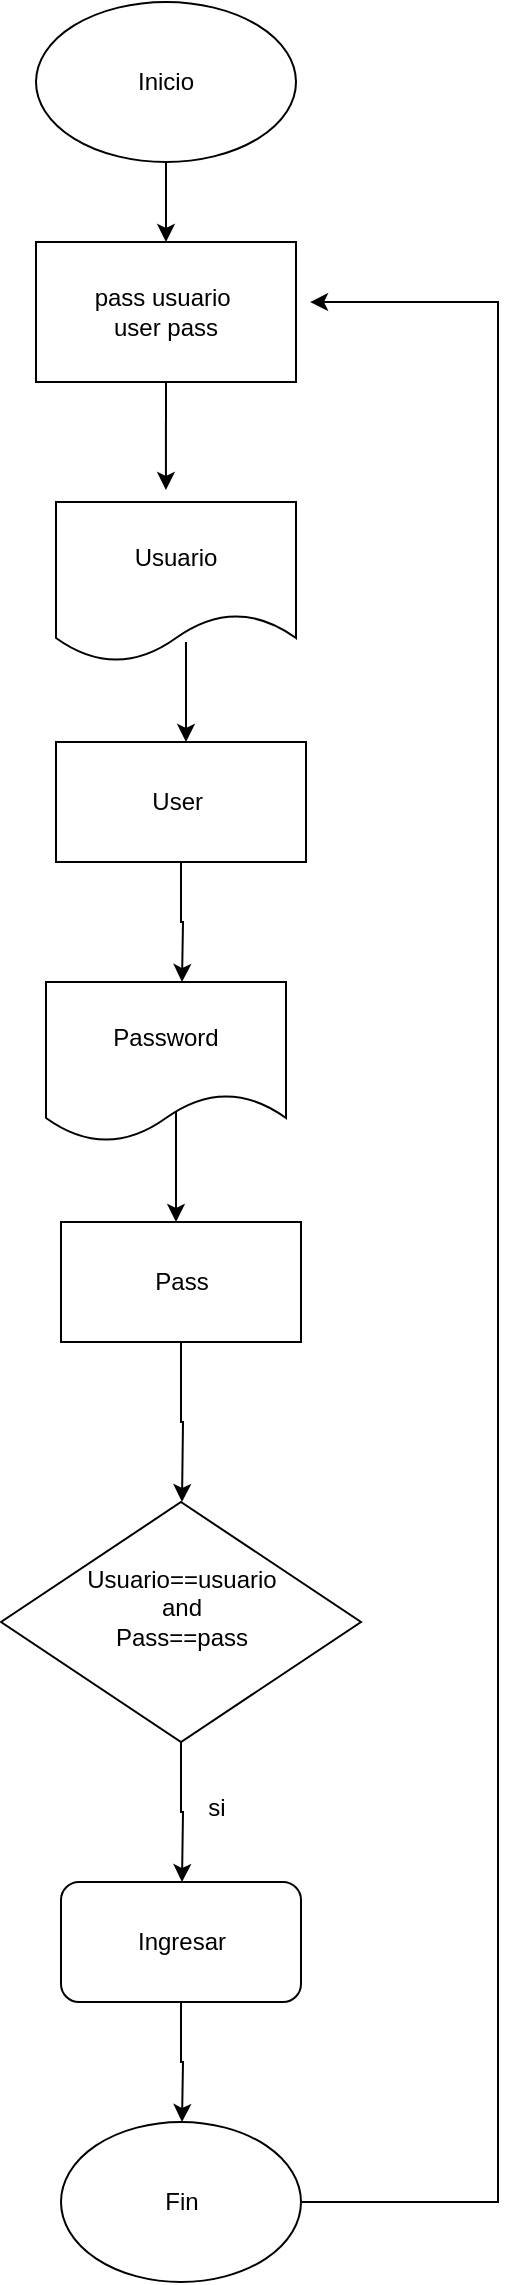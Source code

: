 <mxfile version="22.0.3" type="device" pages="3">
  <diagram name="Página-1" id="Ra7ChDzIolq2GieamkBe">
    <mxGraphModel dx="1114" dy="610" grid="1" gridSize="10" guides="1" tooltips="1" connect="1" arrows="1" fold="1" page="1" pageScale="1" pageWidth="827" pageHeight="1169" math="0" shadow="0">
      <root>
        <mxCell id="0" />
        <mxCell id="1" parent="0" />
        <mxCell id="wpPTcS09X6X-ckQ6P5qO-2" style="edgeStyle=orthogonalEdgeStyle;rounded=0;orthogonalLoop=1;jettySize=auto;html=1;exitX=0.5;exitY=1;exitDx=0;exitDy=0;" edge="1" parent="1" source="wpPTcS09X6X-ckQ6P5qO-1">
          <mxGeometry relative="1" as="geometry">
            <mxPoint x="335" y="140" as="targetPoint" />
          </mxGeometry>
        </mxCell>
        <mxCell id="wpPTcS09X6X-ckQ6P5qO-1" value="&lt;font style=&quot;vertical-align: inherit;&quot;&gt;&lt;font style=&quot;vertical-align: inherit;&quot;&gt;Inicio&lt;/font&gt;&lt;/font&gt;" style="ellipse;whiteSpace=wrap;html=1;" vertex="1" parent="1">
          <mxGeometry x="270" y="20" width="130" height="80" as="geometry" />
        </mxCell>
        <mxCell id="wpPTcS09X6X-ckQ6P5qO-3" value="&lt;font style=&quot;vertical-align: inherit;&quot;&gt;&lt;font style=&quot;vertical-align: inherit;&quot;&gt;pass usuario&amp;nbsp;&lt;br&gt;user pass&lt;br&gt;&lt;/font&gt;&lt;/font&gt;" style="rounded=0;whiteSpace=wrap;html=1;" vertex="1" parent="1">
          <mxGeometry x="270" y="140" width="130" height="70" as="geometry" />
        </mxCell>
        <mxCell id="wpPTcS09X6X-ckQ6P5qO-7" style="edgeStyle=orthogonalEdgeStyle;rounded=0;orthogonalLoop=1;jettySize=auto;html=1;exitX=0.5;exitY=1;exitDx=0;exitDy=0;" edge="1" parent="1">
          <mxGeometry relative="1" as="geometry">
            <mxPoint x="345" y="390" as="targetPoint" />
            <mxPoint x="345" y="340" as="sourcePoint" />
          </mxGeometry>
        </mxCell>
        <mxCell id="wpPTcS09X6X-ckQ6P5qO-25" style="edgeStyle=orthogonalEdgeStyle;rounded=0;orthogonalLoop=1;jettySize=auto;html=1;exitX=0.5;exitY=1;exitDx=0;exitDy=0;" edge="1" parent="1" source="wpPTcS09X6X-ckQ6P5qO-8">
          <mxGeometry relative="1" as="geometry">
            <mxPoint x="343" y="510" as="targetPoint" />
          </mxGeometry>
        </mxCell>
        <mxCell id="wpPTcS09X6X-ckQ6P5qO-8" value="&lt;font style=&quot;vertical-align: inherit;&quot;&gt;&lt;font style=&quot;vertical-align: inherit;&quot;&gt;User&amp;nbsp;&lt;/font&gt;&lt;/font&gt;" style="rounded=0;whiteSpace=wrap;html=1;" vertex="1" parent="1">
          <mxGeometry x="280" y="390" width="125" height="60" as="geometry" />
        </mxCell>
        <mxCell id="wpPTcS09X6X-ckQ6P5qO-28" value="&lt;font style=&quot;vertical-align: inherit;&quot;&gt;&lt;font style=&quot;vertical-align: inherit;&quot;&gt;Usuario&lt;/font&gt;&lt;/font&gt;" style="shape=document;whiteSpace=wrap;html=1;boundedLbl=1;" vertex="1" parent="1">
          <mxGeometry x="280" y="270" width="120" height="80" as="geometry" />
        </mxCell>
        <mxCell id="wpPTcS09X6X-ckQ6P5qO-33" style="edgeStyle=orthogonalEdgeStyle;rounded=0;orthogonalLoop=1;jettySize=auto;html=1;exitX=0.5;exitY=1;exitDx=0;exitDy=0;entryX=0.458;entryY=-0.075;entryDx=0;entryDy=0;entryPerimeter=0;" edge="1" parent="1" source="wpPTcS09X6X-ckQ6P5qO-3" target="wpPTcS09X6X-ckQ6P5qO-28">
          <mxGeometry relative="1" as="geometry" />
        </mxCell>
        <mxCell id="wpPTcS09X6X-ckQ6P5qO-48" style="edgeStyle=orthogonalEdgeStyle;rounded=0;orthogonalLoop=1;jettySize=auto;html=1;exitX=0.5;exitY=1;exitDx=0;exitDy=0;" edge="1" parent="1" source="wpPTcS09X6X-ckQ6P5qO-40">
          <mxGeometry relative="1" as="geometry">
            <mxPoint x="343" y="770" as="targetPoint" />
          </mxGeometry>
        </mxCell>
        <mxCell id="wpPTcS09X6X-ckQ6P5qO-40" value="&lt;font style=&quot;vertical-align: inherit;&quot;&gt;&lt;font style=&quot;vertical-align: inherit;&quot;&gt;Pass&lt;/font&gt;&lt;/font&gt;" style="rounded=0;whiteSpace=wrap;html=1;" vertex="1" parent="1">
          <mxGeometry x="282.5" y="630" width="120" height="60" as="geometry" />
        </mxCell>
        <mxCell id="wpPTcS09X6X-ckQ6P5qO-45" style="edgeStyle=orthogonalEdgeStyle;rounded=0;orthogonalLoop=1;jettySize=auto;html=1;" edge="1" parent="1">
          <mxGeometry relative="1" as="geometry">
            <mxPoint x="340" y="630" as="targetPoint" />
            <mxPoint x="340" y="570" as="sourcePoint" />
          </mxGeometry>
        </mxCell>
        <mxCell id="wpPTcS09X6X-ckQ6P5qO-46" value="&lt;font style=&quot;vertical-align: inherit;&quot;&gt;&lt;font style=&quot;vertical-align: inherit;&quot;&gt;Password&lt;/font&gt;&lt;/font&gt;" style="shape=document;whiteSpace=wrap;html=1;boundedLbl=1;" vertex="1" parent="1">
          <mxGeometry x="275" y="510" width="120" height="80" as="geometry" />
        </mxCell>
        <mxCell id="wpPTcS09X6X-ckQ6P5qO-50" style="edgeStyle=orthogonalEdgeStyle;rounded=0;orthogonalLoop=1;jettySize=auto;html=1;exitX=0.5;exitY=1;exitDx=0;exitDy=0;" edge="1" parent="1" source="wpPTcS09X6X-ckQ6P5qO-49">
          <mxGeometry relative="1" as="geometry">
            <mxPoint x="343" y="960" as="targetPoint" />
          </mxGeometry>
        </mxCell>
        <mxCell id="wpPTcS09X6X-ckQ6P5qO-49" value="&lt;font style=&quot;vertical-align: inherit;&quot;&gt;&lt;font style=&quot;vertical-align: inherit;&quot;&gt;&lt;font style=&quot;vertical-align: inherit;&quot;&gt;&lt;font style=&quot;vertical-align: inherit;&quot;&gt;Usuario==usuario &lt;/font&gt;&lt;/font&gt;&lt;br&gt;&lt;font style=&quot;vertical-align: inherit;&quot;&gt;&lt;font style=&quot;vertical-align: inherit;&quot;&gt;and&lt;br&gt;&lt;/font&gt;&lt;/font&gt;&lt;font style=&quot;vertical-align: inherit;&quot;&gt;&lt;font style=&quot;vertical-align: inherit;&quot;&gt;Pass==pass&lt;/font&gt;&lt;/font&gt;&lt;br&gt;&lt;br&gt;&lt;/font&gt;&lt;/font&gt;" style="rhombus;whiteSpace=wrap;html=1;" vertex="1" parent="1">
          <mxGeometry x="252.5" y="770" width="180" height="120" as="geometry" />
        </mxCell>
        <mxCell id="wpPTcS09X6X-ckQ6P5qO-51" value="&lt;font style=&quot;vertical-align: inherit;&quot;&gt;&lt;font style=&quot;vertical-align: inherit;&quot;&gt;si&lt;/font&gt;&lt;/font&gt;" style="text;html=1;align=center;verticalAlign=middle;resizable=0;points=[];autosize=1;strokeColor=none;fillColor=none;" vertex="1" parent="1">
          <mxGeometry x="345" y="908" width="30" height="30" as="geometry" />
        </mxCell>
        <mxCell id="wpPTcS09X6X-ckQ6P5qO-53" style="edgeStyle=orthogonalEdgeStyle;rounded=0;orthogonalLoop=1;jettySize=auto;html=1;exitX=0.5;exitY=1;exitDx=0;exitDy=0;" edge="1" parent="1" source="wpPTcS09X6X-ckQ6P5qO-52">
          <mxGeometry relative="1" as="geometry">
            <mxPoint x="343" y="1080" as="targetPoint" />
          </mxGeometry>
        </mxCell>
        <mxCell id="wpPTcS09X6X-ckQ6P5qO-52" value="&lt;font style=&quot;vertical-align: inherit;&quot;&gt;&lt;font style=&quot;vertical-align: inherit;&quot;&gt;Ingresar&lt;/font&gt;&lt;/font&gt;" style="rounded=1;whiteSpace=wrap;html=1;" vertex="1" parent="1">
          <mxGeometry x="282.5" y="960" width="120" height="60" as="geometry" />
        </mxCell>
        <mxCell id="wpPTcS09X6X-ckQ6P5qO-55" style="edgeStyle=orthogonalEdgeStyle;rounded=0;orthogonalLoop=1;jettySize=auto;html=1;exitX=1;exitY=0.5;exitDx=0;exitDy=0;entryX=1.054;entryY=0.429;entryDx=0;entryDy=0;entryPerimeter=0;" edge="1" parent="1" source="wpPTcS09X6X-ckQ6P5qO-54" target="wpPTcS09X6X-ckQ6P5qO-3">
          <mxGeometry relative="1" as="geometry">
            <mxPoint x="500" y="160" as="targetPoint" />
            <Array as="points">
              <mxPoint x="501" y="1120" />
              <mxPoint x="501" y="170" />
            </Array>
          </mxGeometry>
        </mxCell>
        <mxCell id="wpPTcS09X6X-ckQ6P5qO-54" value="Fin" style="ellipse;whiteSpace=wrap;html=1;" vertex="1" parent="1">
          <mxGeometry x="282.5" y="1080" width="120" height="80" as="geometry" />
        </mxCell>
      </root>
    </mxGraphModel>
  </diagram>
  <diagram id="VUhwDQKz-OwgYbePvH3k" name="Página-2">
    <mxGraphModel dx="1114" dy="2000" grid="1" gridSize="10" guides="1" tooltips="1" connect="1" arrows="1" fold="1" page="1" pageScale="1" pageWidth="980" pageHeight="1390" math="0" shadow="0">
      <root>
        <mxCell id="0" />
        <mxCell id="1" parent="0" />
        <mxCell id="xoHc5e67llsqey-DNyZm-10" style="edgeStyle=orthogonalEdgeStyle;rounded=0;orthogonalLoop=1;jettySize=auto;html=1;exitX=0.5;exitY=1;exitDx=0;exitDy=0;entryX=0.5;entryY=0;entryDx=0;entryDy=0;" edge="1" parent="1" source="Tu-NJn4qh0ZXqr52rupM-1" target="Tu-NJn4qh0ZXqr52rupM-3">
          <mxGeometry relative="1" as="geometry" />
        </mxCell>
        <mxCell id="Tu-NJn4qh0ZXqr52rupM-1" value="Inicio&amp;nbsp;" style="ellipse;whiteSpace=wrap;html=1;" vertex="1" parent="1">
          <mxGeometry x="280" y="-1380" width="120" height="80" as="geometry" />
        </mxCell>
        <mxCell id="xoHc5e67llsqey-DNyZm-11" style="edgeStyle=orthogonalEdgeStyle;rounded=0;orthogonalLoop=1;jettySize=auto;html=1;exitX=0.5;exitY=1;exitDx=0;exitDy=0;entryX=0.5;entryY=0;entryDx=0;entryDy=0;" edge="1" parent="1" source="Tu-NJn4qh0ZXqr52rupM-3" target="Tu-NJn4qh0ZXqr52rupM-4">
          <mxGeometry relative="1" as="geometry" />
        </mxCell>
        <mxCell id="Tu-NJn4qh0ZXqr52rupM-3" value="Cuenta&amp;nbsp;" style="rounded=0;whiteSpace=wrap;html=1;" vertex="1" parent="1">
          <mxGeometry x="280" y="-1240" width="120" height="30" as="geometry" />
        </mxCell>
        <mxCell id="xoHc5e67llsqey-DNyZm-12" style="edgeStyle=orthogonalEdgeStyle;rounded=0;orthogonalLoop=1;jettySize=auto;html=1;exitX=1;exitY=0.5;exitDx=0;exitDy=0;" edge="1" parent="1" source="Tu-NJn4qh0ZXqr52rupM-4">
          <mxGeometry relative="1" as="geometry">
            <mxPoint x="480" y="-1095" as="targetPoint" />
          </mxGeometry>
        </mxCell>
        <mxCell id="xoHc5e67llsqey-DNyZm-15" style="edgeStyle=orthogonalEdgeStyle;rounded=0;orthogonalLoop=1;jettySize=auto;html=1;exitX=0.5;exitY=1;exitDx=0;exitDy=0;" edge="1" parent="1" source="Tu-NJn4qh0ZXqr52rupM-4">
          <mxGeometry relative="1" as="geometry">
            <mxPoint x="340" y="-990" as="targetPoint" />
          </mxGeometry>
        </mxCell>
        <mxCell id="Tu-NJn4qh0ZXqr52rupM-4" value="Cuenta&amp;nbsp;&lt;br&gt;si&amp;nbsp;&lt;br&gt;existe&amp;nbsp;" style="rhombus;whiteSpace=wrap;html=1;" vertex="1" parent="1">
          <mxGeometry x="267.5" y="-1150" width="145" height="110" as="geometry" />
        </mxCell>
        <mxCell id="xoHc5e67llsqey-DNyZm-13" value="no&amp;nbsp;" style="text;html=1;align=center;verticalAlign=middle;resizable=0;points=[];autosize=1;strokeColor=none;fillColor=none;" vertex="1" parent="1">
          <mxGeometry x="420" y="-1120" width="40" height="30" as="geometry" />
        </mxCell>
        <mxCell id="xoHc5e67llsqey-DNyZm-19" style="edgeStyle=orthogonalEdgeStyle;rounded=0;orthogonalLoop=1;jettySize=auto;html=1;exitX=0.5;exitY=1;exitDx=0;exitDy=0;entryX=1;entryY=0.5;entryDx=0;entryDy=0;" edge="1" parent="1" source="xoHc5e67llsqey-DNyZm-14" target="xoHc5e67llsqey-DNyZm-18">
          <mxGeometry relative="1" as="geometry">
            <mxPoint x="540" y="-940" as="targetPoint" />
          </mxGeometry>
        </mxCell>
        <mxCell id="xoHc5e67llsqey-DNyZm-14" value="Registro&amp;nbsp;" style="rounded=0;whiteSpace=wrap;html=1;" vertex="1" parent="1">
          <mxGeometry x="480" y="-1125" width="120" height="60" as="geometry" />
        </mxCell>
        <mxCell id="xoHc5e67llsqey-DNyZm-17" value="si&lt;br&gt;" style="text;html=1;align=center;verticalAlign=middle;resizable=0;points=[];autosize=1;strokeColor=none;fillColor=none;" vertex="1" parent="1">
          <mxGeometry x="335" y="-1042" width="30" height="30" as="geometry" />
        </mxCell>
        <mxCell id="xoHc5e67llsqey-DNyZm-20" style="edgeStyle=orthogonalEdgeStyle;rounded=0;orthogonalLoop=1;jettySize=auto;html=1;exitX=0.5;exitY=1;exitDx=0;exitDy=0;" edge="1" parent="1" source="xoHc5e67llsqey-DNyZm-18">
          <mxGeometry relative="1" as="geometry">
            <mxPoint x="340" y="-870" as="targetPoint" />
          </mxGeometry>
        </mxCell>
        <mxCell id="xoHc5e67llsqey-DNyZm-18" value="Login&amp;nbsp;" style="rhombus;whiteSpace=wrap;html=1;" vertex="1" parent="1">
          <mxGeometry x="300" y="-990" width="80" height="80" as="geometry" />
        </mxCell>
        <mxCell id="xoHc5e67llsqey-DNyZm-21" value="si" style="text;html=1;align=center;verticalAlign=middle;resizable=0;points=[];autosize=1;strokeColor=none;fillColor=none;" vertex="1" parent="1">
          <mxGeometry x="345" y="-912" width="30" height="30" as="geometry" />
        </mxCell>
        <mxCell id="xoHc5e67llsqey-DNyZm-23" style="edgeStyle=orthogonalEdgeStyle;rounded=0;orthogonalLoop=1;jettySize=auto;html=1;exitX=0.5;exitY=1;exitDx=0;exitDy=0;" edge="1" parent="1" source="xoHc5e67llsqey-DNyZm-22">
          <mxGeometry relative="1" as="geometry">
            <mxPoint x="340" y="-780" as="targetPoint" />
          </mxGeometry>
        </mxCell>
        <mxCell id="xoHc5e67llsqey-DNyZm-22" value="Password,Usuario&amp;nbsp;" style="rounded=0;whiteSpace=wrap;html=1;" vertex="1" parent="1">
          <mxGeometry x="280" y="-870" width="120" height="40" as="geometry" />
        </mxCell>
        <mxCell id="xoHc5e67llsqey-DNyZm-28" style="edgeStyle=orthogonalEdgeStyle;rounded=0;orthogonalLoop=1;jettySize=auto;html=1;exitX=0.963;exitY=0.388;exitDx=0;exitDy=0;entryX=1;entryY=0.5;entryDx=0;entryDy=0;exitPerimeter=0;" edge="1" parent="1" source="xoHc5e67llsqey-DNyZm-26" target="xoHc5e67llsqey-DNyZm-22">
          <mxGeometry relative="1" as="geometry">
            <mxPoint x="459" y="-860" as="targetPoint" />
            <mxPoint x="399" y="-742" as="sourcePoint" />
            <Array as="points">
              <mxPoint x="377" y="-742" />
              <mxPoint x="460" y="-742" />
              <mxPoint x="460" y="-850" />
            </Array>
          </mxGeometry>
        </mxCell>
        <mxCell id="6XaNJc6brKFDZD4xwgj2-3" style="edgeStyle=orthogonalEdgeStyle;rounded=0;orthogonalLoop=1;jettySize=auto;html=1;exitX=0.5;exitY=1;exitDx=0;exitDy=0;" edge="1" parent="1" source="xoHc5e67llsqey-DNyZm-26">
          <mxGeometry relative="1" as="geometry">
            <mxPoint x="340" y="-630" as="targetPoint" />
          </mxGeometry>
        </mxCell>
        <mxCell id="xoHc5e67llsqey-DNyZm-26" value="si" style="rhombus;whiteSpace=wrap;html=1;" vertex="1" parent="1">
          <mxGeometry x="300" y="-780" width="80" height="80" as="geometry" />
        </mxCell>
        <mxCell id="6XaNJc6brKFDZD4xwgj2-5" style="edgeStyle=orthogonalEdgeStyle;rounded=0;orthogonalLoop=1;jettySize=auto;html=1;exitX=1;exitY=0.5;exitDx=0;exitDy=0;" edge="1" parent="1" target="6XaNJc6brKFDZD4xwgj2-6">
          <mxGeometry relative="1" as="geometry">
            <mxPoint x="410" y="-590" as="targetPoint" />
            <mxPoint x="380" y="-590" as="sourcePoint" />
          </mxGeometry>
        </mxCell>
        <mxCell id="6XaNJc6brKFDZD4xwgj2-8" style="edgeStyle=orthogonalEdgeStyle;rounded=0;orthogonalLoop=1;jettySize=auto;html=1;exitX=1;exitY=0.5;exitDx=0;exitDy=0;" edge="1" parent="1" source="6XaNJc6brKFDZD4xwgj2-6" target="6XaNJc6brKFDZD4xwgj2-9">
          <mxGeometry relative="1" as="geometry">
            <mxPoint x="520" y="-590" as="targetPoint" />
          </mxGeometry>
        </mxCell>
        <mxCell id="6XaNJc6brKFDZD4xwgj2-13" style="edgeStyle=orthogonalEdgeStyle;rounded=0;orthogonalLoop=1;jettySize=auto;html=1;exitX=0.5;exitY=1;exitDx=0;exitDy=0;" edge="1" parent="1" source="6XaNJc6brKFDZD4xwgj2-6">
          <mxGeometry relative="1" as="geometry">
            <mxPoint x="450" y="-520" as="targetPoint" />
          </mxGeometry>
        </mxCell>
        <mxCell id="6XaNJc6brKFDZD4xwgj2-6" value="enter&lt;br&gt;==2" style="rhombus;whiteSpace=wrap;html=1;" vertex="1" parent="1">
          <mxGeometry x="410" y="-630" width="80" height="80" as="geometry" />
        </mxCell>
        <mxCell id="6XaNJc6brKFDZD4xwgj2-12" style="edgeStyle=orthogonalEdgeStyle;rounded=0;orthogonalLoop=1;jettySize=auto;html=1;exitX=0.5;exitY=1;exitDx=0;exitDy=0;" edge="1" parent="1" source="6XaNJc6brKFDZD4xwgj2-7">
          <mxGeometry relative="1" as="geometry">
            <mxPoint x="340" y="-520" as="targetPoint" />
          </mxGeometry>
        </mxCell>
        <mxCell id="6XaNJc6brKFDZD4xwgj2-48" style="edgeStyle=orthogonalEdgeStyle;rounded=0;orthogonalLoop=1;jettySize=auto;html=1;exitX=0;exitY=0.5;exitDx=0;exitDy=0;" edge="1" parent="1">
          <mxGeometry relative="1" as="geometry">
            <mxPoint x="450" y="-175" as="targetPoint" />
            <mxPoint x="300" y="-585" as="sourcePoint" />
            <Array as="points">
              <mxPoint x="131" y="-585" />
            </Array>
          </mxGeometry>
        </mxCell>
        <mxCell id="6XaNJc6brKFDZD4xwgj2-7" value="Enter&lt;br&gt;==1" style="rhombus;whiteSpace=wrap;html=1;" vertex="1" parent="1">
          <mxGeometry x="300" y="-630" width="80" height="80" as="geometry" />
        </mxCell>
        <mxCell id="6XaNJc6brKFDZD4xwgj2-10" style="edgeStyle=orthogonalEdgeStyle;rounded=0;orthogonalLoop=1;jettySize=auto;html=1;exitX=1;exitY=0.5;exitDx=0;exitDy=0;" edge="1" parent="1" source="6XaNJc6brKFDZD4xwgj2-9">
          <mxGeometry relative="1" as="geometry">
            <mxPoint x="630" y="-590" as="targetPoint" />
          </mxGeometry>
        </mxCell>
        <mxCell id="6XaNJc6brKFDZD4xwgj2-14" style="edgeStyle=orthogonalEdgeStyle;rounded=0;orthogonalLoop=1;jettySize=auto;html=1;exitX=0.5;exitY=1;exitDx=0;exitDy=0;" edge="1" parent="1" source="6XaNJc6brKFDZD4xwgj2-9">
          <mxGeometry relative="1" as="geometry">
            <mxPoint x="560" y="-520" as="targetPoint" />
          </mxGeometry>
        </mxCell>
        <mxCell id="6XaNJc6brKFDZD4xwgj2-9" value="enter&lt;br&gt;==3" style="rhombus;whiteSpace=wrap;html=1;" vertex="1" parent="1">
          <mxGeometry x="520" y="-630" width="80" height="80" as="geometry" />
        </mxCell>
        <mxCell id="6XaNJc6brKFDZD4xwgj2-27" style="edgeStyle=orthogonalEdgeStyle;rounded=0;orthogonalLoop=1;jettySize=auto;html=1;exitX=1;exitY=0.5;exitDx=0;exitDy=0;" edge="1" parent="1" source="6XaNJc6brKFDZD4xwgj2-11">
          <mxGeometry relative="1" as="geometry">
            <mxPoint x="815" y="-520" as="targetPoint" />
          </mxGeometry>
        </mxCell>
        <mxCell id="6XaNJc6brKFDZD4xwgj2-11" value="tecnico&amp;nbsp;" style="rhombus;whiteSpace=wrap;html=1;" vertex="1" parent="1">
          <mxGeometry x="630" y="-630" width="80" height="80" as="geometry" />
        </mxCell>
        <mxCell id="6XaNJc6brKFDZD4xwgj2-25" style="edgeStyle=orthogonalEdgeStyle;rounded=0;orthogonalLoop=1;jettySize=auto;html=1;exitX=0.5;exitY=1;exitDx=0;exitDy=0;" edge="1" parent="1" source="6XaNJc6brKFDZD4xwgj2-16">
          <mxGeometry relative="1" as="geometry">
            <mxPoint x="570" y="-420" as="targetPoint" />
          </mxGeometry>
        </mxCell>
        <mxCell id="6XaNJc6brKFDZD4xwgj2-16" value="familiar" style="rounded=0;whiteSpace=wrap;html=1;" vertex="1" parent="1">
          <mxGeometry x="520" y="-520" width="100" height="60" as="geometry" />
        </mxCell>
        <mxCell id="6XaNJc6brKFDZD4xwgj2-20" style="edgeStyle=orthogonalEdgeStyle;rounded=0;orthogonalLoop=1;jettySize=auto;html=1;exitX=0.5;exitY=1;exitDx=0;exitDy=0;" edge="1" parent="1" source="6XaNJc6brKFDZD4xwgj2-17">
          <mxGeometry relative="1" as="geometry">
            <mxPoint x="450" y="-420" as="targetPoint" />
            <Array as="points">
              <mxPoint x="450" y="-430" />
              <mxPoint x="450" y="-430" />
            </Array>
          </mxGeometry>
        </mxCell>
        <mxCell id="6XaNJc6brKFDZD4xwgj2-17" value="Psicólogo" style="rounded=0;whiteSpace=wrap;html=1;" vertex="1" parent="1">
          <mxGeometry x="400" y="-520" width="100" height="60" as="geometry" />
        </mxCell>
        <mxCell id="6XaNJc6brKFDZD4xwgj2-19" style="edgeStyle=orthogonalEdgeStyle;rounded=0;orthogonalLoop=1;jettySize=auto;html=1;exitX=0.5;exitY=1;exitDx=0;exitDy=0;" edge="1" parent="1" source="6XaNJc6brKFDZD4xwgj2-18">
          <mxGeometry relative="1" as="geometry">
            <mxPoint x="335" y="-420" as="targetPoint" />
          </mxGeometry>
        </mxCell>
        <mxCell id="6XaNJc6brKFDZD4xwgj2-18" value="Páciente&amp;nbsp;" style="rounded=0;whiteSpace=wrap;html=1;" vertex="1" parent="1">
          <mxGeometry x="290" y="-520" width="90" height="60" as="geometry" />
        </mxCell>
        <mxCell id="6XaNJc6brKFDZD4xwgj2-22" value="si" style="text;html=1;align=center;verticalAlign=middle;resizable=0;points=[];autosize=1;strokeColor=none;fillColor=none;" vertex="1" parent="1">
          <mxGeometry x="335" y="-462" width="30" height="30" as="geometry" />
        </mxCell>
        <mxCell id="6XaNJc6brKFDZD4xwgj2-23" value="si" style="text;html=1;align=center;verticalAlign=middle;resizable=0;points=[];autosize=1;strokeColor=none;fillColor=none;" vertex="1" parent="1">
          <mxGeometry x="460" y="-460" width="30" height="30" as="geometry" />
        </mxCell>
        <mxCell id="6XaNJc6brKFDZD4xwgj2-26" value="si" style="text;html=1;align=center;verticalAlign=middle;resizable=0;points=[];autosize=1;strokeColor=none;fillColor=none;" vertex="1" parent="1">
          <mxGeometry x="575" y="-462" width="30" height="30" as="geometry" />
        </mxCell>
        <mxCell id="6XaNJc6brKFDZD4xwgj2-31" style="edgeStyle=orthogonalEdgeStyle;rounded=0;orthogonalLoop=1;jettySize=auto;html=1;exitX=0.5;exitY=1;exitDx=0;exitDy=0;" edge="1" parent="1" source="6XaNJc6brKFDZD4xwgj2-30">
          <mxGeometry relative="1" as="geometry">
            <mxPoint x="820" y="-440" as="targetPoint" />
            <Array as="points">
              <mxPoint x="820" y="-460" />
              <mxPoint x="821" y="-460" />
            </Array>
          </mxGeometry>
        </mxCell>
        <mxCell id="6XaNJc6brKFDZD4xwgj2-34" style="edgeStyle=orthogonalEdgeStyle;rounded=0;orthogonalLoop=1;jettySize=auto;html=1;exitX=1;exitY=0.5;exitDx=0;exitDy=0;" edge="1" parent="1" target="6XaNJc6brKFDZD4xwgj2-35">
          <mxGeometry relative="1" as="geometry">
            <mxPoint x="920" y="-320" as="targetPoint" />
            <mxPoint x="900" y="-500" as="sourcePoint" />
          </mxGeometry>
        </mxCell>
        <mxCell id="6XaNJc6brKFDZD4xwgj2-30" value="sistema&amp;nbsp;" style="rounded=0;whiteSpace=wrap;html=1;" vertex="1" parent="1">
          <mxGeometry x="760" y="-520" width="120" height="40" as="geometry" />
        </mxCell>
        <mxCell id="6XaNJc6brKFDZD4xwgj2-32" value="Opc" style="rounded=1;whiteSpace=wrap;html=1;" vertex="1" parent="1">
          <mxGeometry x="780" y="-440" width="120" height="30" as="geometry" />
        </mxCell>
        <mxCell id="6XaNJc6brKFDZD4xwgj2-33" style="edgeStyle=orthogonalEdgeStyle;rounded=0;orthogonalLoop=1;jettySize=auto;html=1;exitX=0;exitY=0.25;exitDx=0;exitDy=0;entryX=0;entryY=0.5;entryDx=0;entryDy=0;" edge="1" parent="1" source="6XaNJc6brKFDZD4xwgj2-30" target="6XaNJc6brKFDZD4xwgj2-30">
          <mxGeometry relative="1" as="geometry" />
        </mxCell>
        <mxCell id="6XaNJc6brKFDZD4xwgj2-35" value=".Cambiar contraseña&amp;nbsp;&lt;br&gt;.Proteger cuenta&lt;br&gt;.Vincular cuenta&amp;nbsp;&lt;br&gt;.Recuperar contraseña&amp;nbsp;&amp;nbsp;" style="whiteSpace=wrap;html=1;aspect=fixed;" vertex="1" parent="1">
          <mxGeometry x="650" y="-260" width="120" height="120" as="geometry" />
        </mxCell>
        <mxCell id="6XaNJc6brKFDZD4xwgj2-38" value="no" style="text;html=1;align=center;verticalAlign=middle;resizable=0;points=[];autosize=1;strokeColor=none;fillColor=none;" vertex="1" parent="1">
          <mxGeometry x="890" y="-522" width="40" height="30" as="geometry" />
        </mxCell>
        <mxCell id="6XaNJc6brKFDZD4xwgj2-39" value="configuración" style="rounded=1;whiteSpace=wrap;html=1;" vertex="1" parent="1">
          <mxGeometry x="640" y="-410" width="120" height="60" as="geometry" />
        </mxCell>
        <mxCell id="6XaNJc6brKFDZD4xwgj2-40" value="hola como te puedo ayudar&amp;nbsp;" style="ellipse;shape=cloud;whiteSpace=wrap;html=1;" vertex="1" parent="1">
          <mxGeometry x="257.5" y="-440" width="122.5" height="90" as="geometry" />
        </mxCell>
        <mxCell id="6XaNJc6brKFDZD4xwgj2-45" style="edgeStyle=orthogonalEdgeStyle;rounded=0;orthogonalLoop=1;jettySize=auto;html=1;exitX=0.55;exitY=0.95;exitDx=0;exitDy=0;exitPerimeter=0;" edge="1" parent="1" source="6XaNJc6brKFDZD4xwgj2-41">
          <mxGeometry relative="1" as="geometry">
            <mxPoint x="446" y="-200" as="targetPoint" />
          </mxGeometry>
        </mxCell>
        <mxCell id="6XaNJc6brKFDZD4xwgj2-41" value="tu cita esta programada alas&amp;nbsp;&lt;br&gt;5" style="ellipse;shape=cloud;whiteSpace=wrap;html=1;" vertex="1" parent="1">
          <mxGeometry x="380" y="-320" width="120" height="80" as="geometry" />
        </mxCell>
        <mxCell id="6XaNJc6brKFDZD4xwgj2-42" value="tu familia lista para conocer tus niveles de emoción&amp;nbsp;" style="ellipse;shape=cloud;whiteSpace=wrap;html=1;" vertex="1" parent="1">
          <mxGeometry x="510" y="-430" width="120" height="80" as="geometry" />
        </mxCell>
        <mxCell id="6XaNJc6brKFDZD4xwgj2-44" style="edgeStyle=orthogonalEdgeStyle;rounded=0;orthogonalLoop=1;jettySize=auto;html=1;exitX=0.5;exitY=1;exitDx=0;exitDy=0;" edge="1" parent="1" source="6XaNJc6brKFDZD4xwgj2-43">
          <mxGeometry relative="1" as="geometry">
            <mxPoint x="450" y="-310" as="targetPoint" />
          </mxGeometry>
        </mxCell>
        <mxCell id="6XaNJc6brKFDZD4xwgj2-43" value="programar cita&amp;nbsp;&lt;br&gt;hora==hora&amp;nbsp;&lt;br&gt;día==día&lt;br&gt;mes ==mes&amp;nbsp;&amp;nbsp;" style="rounded=0;whiteSpace=wrap;html=1;" vertex="1" parent="1">
          <mxGeometry x="390" y="-420" width="120" height="70" as="geometry" />
        </mxCell>
        <mxCell id="6XaNJc6brKFDZD4xwgj2-50" style="edgeStyle=orthogonalEdgeStyle;rounded=0;orthogonalLoop=1;jettySize=auto;html=1;exitX=1;exitY=0.5;exitDx=0;exitDy=0;" edge="1" parent="1" source="6XaNJc6brKFDZD4xwgj2-49">
          <mxGeometry relative="1" as="geometry">
            <mxPoint x="550" y="-170" as="targetPoint" />
          </mxGeometry>
        </mxCell>
        <mxCell id="6XaNJc6brKFDZD4xwgj2-51" style="edgeStyle=orthogonalEdgeStyle;rounded=0;orthogonalLoop=1;jettySize=auto;html=1;exitX=0.5;exitY=1;exitDx=0;exitDy=0;" edge="1" parent="1" source="6XaNJc6brKFDZD4xwgj2-49">
          <mxGeometry relative="1" as="geometry">
            <mxPoint x="490" y="-120" as="targetPoint" />
          </mxGeometry>
        </mxCell>
        <mxCell id="6XaNJc6brKFDZD4xwgj2-49" value="deseas salir" style="rhombus;whiteSpace=wrap;html=1;" vertex="1" parent="1">
          <mxGeometry x="450" y="-210" width="80" height="80" as="geometry" />
        </mxCell>
        <mxCell id="6XaNJc6brKFDZD4xwgj2-57" style="edgeStyle=orthogonalEdgeStyle;rounded=0;orthogonalLoop=1;jettySize=auto;html=1;exitX=0.5;exitY=1;exitDx=0;exitDy=0;" edge="1" parent="1" source="6XaNJc6brKFDZD4xwgj2-54">
          <mxGeometry relative="1" as="geometry">
            <mxPoint x="490" y="-50" as="targetPoint" />
          </mxGeometry>
        </mxCell>
        <mxCell id="6XaNJc6brKFDZD4xwgj2-54" value="si" style="rounded=0;whiteSpace=wrap;html=1;" vertex="1" parent="1">
          <mxGeometry x="430" y="-120" width="120" height="20" as="geometry" />
        </mxCell>
        <mxCell id="6XaNJc6brKFDZD4xwgj2-56" value="No&amp;nbsp;" style="rounded=0;whiteSpace=wrap;html=1;" vertex="1" parent="1">
          <mxGeometry x="560" y="-190" width="80" height="30" as="geometry" />
        </mxCell>
        <mxCell id="6XaNJc6brKFDZD4xwgj2-58" value="Fin&amp;nbsp;" style="ellipse;whiteSpace=wrap;html=1;" vertex="1" parent="1">
          <mxGeometry x="430" y="-50" width="120" height="80" as="geometry" />
        </mxCell>
      </root>
    </mxGraphModel>
  </diagram>
  <diagram id="T8kAOgZSSbRBQLz6zae6" name="Página-3">
    <mxGraphModel dx="1114" dy="2000" grid="1" gridSize="10" guides="1" tooltips="1" connect="1" arrows="1" fold="1" page="1" pageScale="1" pageWidth="980" pageHeight="1390" math="0" shadow="0">
      <root>
        <mxCell id="0" />
        <mxCell id="1" parent="0" />
        <mxCell id="WRqYmsPt4mcXBpgIeCFr-4" style="edgeStyle=orthogonalEdgeStyle;rounded=0;orthogonalLoop=1;jettySize=auto;html=1;exitX=0.5;exitY=1;exitDx=0;exitDy=0;" edge="1" parent="1" source="WRqYmsPt4mcXBpgIeCFr-1">
          <mxGeometry relative="1" as="geometry">
            <mxPoint x="450" y="-490" as="targetPoint" />
          </mxGeometry>
        </mxCell>
        <mxCell id="WRqYmsPt4mcXBpgIeCFr-1" value="Inicio&amp;nbsp;" style="ellipse;whiteSpace=wrap;html=1;" vertex="1" parent="1">
          <mxGeometry x="390" y="-610" width="120" height="80" as="geometry" />
        </mxCell>
        <mxCell id="O4zKxo6uyQVdqL535Wi_-1" style="edgeStyle=orthogonalEdgeStyle;rounded=0;orthogonalLoop=1;jettySize=auto;html=1;exitX=1;exitY=0.5;exitDx=0;exitDy=0;" edge="1" parent="1">
          <mxGeometry relative="1" as="geometry">
            <mxPoint x="540" y="-450.5" as="targetPoint" />
            <mxPoint x="490" y="-450.5" as="sourcePoint" />
          </mxGeometry>
        </mxCell>
        <mxCell id="O4zKxo6uyQVdqL535Wi_-2" style="edgeStyle=orthogonalEdgeStyle;rounded=0;orthogonalLoop=1;jettySize=auto;html=1;exitX=0.5;exitY=1;exitDx=0;exitDy=0;" edge="1" parent="1">
          <mxGeometry relative="1" as="geometry">
            <mxPoint x="450" y="-380" as="targetPoint" />
            <mxPoint x="450" y="-430" as="sourcePoint" />
          </mxGeometry>
        </mxCell>
        <mxCell id="O4zKxo6uyQVdqL535Wi_-3" value="Ya tienes cuentan&amp;nbsp;" style="rhombus;whiteSpace=wrap;html=1;" vertex="1" parent="1">
          <mxGeometry x="410" y="-490" width="80" height="80" as="geometry" />
        </mxCell>
        <mxCell id="bWxX1GBXAaYHU4z555JX-1" style="edgeStyle=orthogonalEdgeStyle;rounded=0;orthogonalLoop=1;jettySize=auto;html=1;exitX=1;exitY=0.5;exitDx=0;exitDy=0;" edge="1" parent="1" source="O4zKxo6uyQVdqL535Wi_-6">
          <mxGeometry relative="1" as="geometry">
            <mxPoint x="740" y="-460" as="targetPoint" />
          </mxGeometry>
        </mxCell>
        <mxCell id="O4zKxo6uyQVdqL535Wi_-6" value="SI" style="rounded=0;whiteSpace=wrap;html=1;" vertex="1" parent="1">
          <mxGeometry x="540" y="-480" width="110" height="40" as="geometry" />
        </mxCell>
        <mxCell id="bWxX1GBXAaYHU4z555JX-4" style="edgeStyle=orthogonalEdgeStyle;rounded=0;orthogonalLoop=1;jettySize=auto;html=1;exitX=0.5;exitY=1;exitDx=0;exitDy=0;" edge="1" parent="1" source="O4zKxo6uyQVdqL535Wi_-7">
          <mxGeometry relative="1" as="geometry">
            <mxPoint x="460" y="-310" as="targetPoint" />
          </mxGeometry>
        </mxCell>
        <mxCell id="pHuOXP9fja9MSYGQ0Ose-22" style="edgeStyle=orthogonalEdgeStyle;rounded=0;orthogonalLoop=1;jettySize=auto;html=1;exitX=1;exitY=0.5;exitDx=0;exitDy=0;" edge="1" parent="1" source="O4zKxo6uyQVdqL535Wi_-7">
          <mxGeometry relative="1" as="geometry">
            <mxPoint x="570" y="-365" as="targetPoint" />
          </mxGeometry>
        </mxCell>
        <mxCell id="O4zKxo6uyQVdqL535Wi_-7" value="No&amp;nbsp;" style="rounded=0;whiteSpace=wrap;html=1;" vertex="1" parent="1">
          <mxGeometry x="400" y="-380" width="120" height="30" as="geometry" />
        </mxCell>
        <mxCell id="bWxX1GBXAaYHU4z555JX-3" value="Digita tu password y contraseña&amp;nbsp;" style="rounded=1;whiteSpace=wrap;html=1;" vertex="1" parent="1">
          <mxGeometry x="740" y="-500" width="120" height="60" as="geometry" />
        </mxCell>
        <mxCell id="bWxX1GBXAaYHU4z555JX-10" style="edgeStyle=orthogonalEdgeStyle;rounded=0;orthogonalLoop=1;jettySize=auto;html=1;exitX=0.5;exitY=1;exitDx=0;exitDy=0;" edge="1" parent="1" source="bWxX1GBXAaYHU4z555JX-5">
          <mxGeometry relative="1" as="geometry">
            <mxPoint x="455" y="-220" as="targetPoint" />
          </mxGeometry>
        </mxCell>
        <mxCell id="pHuOXP9fja9MSYGQ0Ose-6" style="edgeStyle=orthogonalEdgeStyle;rounded=0;orthogonalLoop=1;jettySize=auto;html=1;exitX=1;exitY=0.5;exitDx=0;exitDy=0;entryX=0;entryY=0.5;entryDx=0;entryDy=0;" edge="1" parent="1" source="bWxX1GBXAaYHU4z555JX-5" target="bWxX1GBXAaYHU4z555JX-7">
          <mxGeometry relative="1" as="geometry" />
        </mxCell>
        <mxCell id="bWxX1GBXAaYHU4z555JX-5" value="agraga un correo" style="rounded=0;whiteSpace=wrap;html=1;" vertex="1" parent="1">
          <mxGeometry x="390" y="-310" width="110" height="60" as="geometry" />
        </mxCell>
        <mxCell id="bWxX1GBXAaYHU4z555JX-8" style="edgeStyle=orthogonalEdgeStyle;rounded=0;orthogonalLoop=1;jettySize=auto;html=1;exitX=1;exitY=0.5;exitDx=0;exitDy=0;" edge="1" parent="1" source="bWxX1GBXAaYHU4z555JX-7">
          <mxGeometry relative="1" as="geometry">
            <mxPoint x="740" y="-280" as="targetPoint" />
          </mxGeometry>
        </mxCell>
        <mxCell id="bWxX1GBXAaYHU4z555JX-7" value="Verifica el correo&amp;nbsp;" style="rounded=1;whiteSpace=wrap;html=1;" vertex="1" parent="1">
          <mxGeometry x="560" y="-310" width="130" height="60" as="geometry" />
        </mxCell>
        <mxCell id="bWxX1GBXAaYHU4z555JX-9" value="Didita digitos&lt;br&gt;_ _ _ _" style="rounded=1;whiteSpace=wrap;html=1;" vertex="1" parent="1">
          <mxGeometry x="740" y="-320" width="120" height="60" as="geometry" />
        </mxCell>
        <mxCell id="bWxX1GBXAaYHU4z555JX-12" style="edgeStyle=orthogonalEdgeStyle;rounded=0;orthogonalLoop=1;jettySize=auto;html=1;exitX=0.5;exitY=1;exitDx=0;exitDy=0;" edge="1" parent="1" source="bWxX1GBXAaYHU4z555JX-11">
          <mxGeometry relative="1" as="geometry">
            <mxPoint x="463" y="-160" as="targetPoint" />
          </mxGeometry>
        </mxCell>
        <mxCell id="bWxX1GBXAaYHU4z555JX-11" value="Agrega tu edad&amp;nbsp;" style="rounded=0;whiteSpace=wrap;html=1;" vertex="1" parent="1">
          <mxGeometry x="390" y="-220" width="145" height="30" as="geometry" />
        </mxCell>
        <mxCell id="pHuOXP9fja9MSYGQ0Ose-1" style="edgeStyle=orthogonalEdgeStyle;rounded=0;orthogonalLoop=1;jettySize=auto;html=1;exitX=0.5;exitY=1;exitDx=0;exitDy=0;" edge="1" parent="1" source="bWxX1GBXAaYHU4z555JX-13">
          <mxGeometry relative="1" as="geometry">
            <mxPoint x="475" y="-110" as="targetPoint" />
          </mxGeometry>
        </mxCell>
        <mxCell id="bWxX1GBXAaYHU4z555JX-13" value="edad==edad" style="rounded=0;whiteSpace=wrap;html=1;" vertex="1" parent="1">
          <mxGeometry x="415" y="-160" width="120" height="20" as="geometry" />
        </mxCell>
        <mxCell id="pHuOXP9fja9MSYGQ0Ose-3" style="edgeStyle=orthogonalEdgeStyle;rounded=0;orthogonalLoop=1;jettySize=auto;html=1;exitX=0.5;exitY=1;exitDx=0;exitDy=0;" edge="1" parent="1" source="pHuOXP9fja9MSYGQ0Ose-2">
          <mxGeometry relative="1" as="geometry">
            <mxPoint x="470" y="-60" as="targetPoint" />
          </mxGeometry>
        </mxCell>
        <mxCell id="pHuOXP9fja9MSYGQ0Ose-2" value="digita contraseña&amp;nbsp;" style="rounded=0;whiteSpace=wrap;html=1;" vertex="1" parent="1">
          <mxGeometry x="410" y="-110" width="120" height="30" as="geometry" />
        </mxCell>
        <mxCell id="pHuOXP9fja9MSYGQ0Ose-8" style="edgeStyle=orthogonalEdgeStyle;rounded=0;orthogonalLoop=1;jettySize=auto;html=1;exitX=0.5;exitY=1;exitDx=0;exitDy=0;" edge="1" parent="1" source="pHuOXP9fja9MSYGQ0Ose-4">
          <mxGeometry relative="1" as="geometry">
            <mxPoint x="478" y="10" as="targetPoint" />
          </mxGeometry>
        </mxCell>
        <mxCell id="pHuOXP9fja9MSYGQ0Ose-4" value="contraseña correcta&amp;nbsp;" style="rounded=0;whiteSpace=wrap;html=1;" vertex="1" parent="1">
          <mxGeometry x="415" y="-60" width="125" height="30" as="geometry" />
        </mxCell>
        <mxCell id="pHuOXP9fja9MSYGQ0Ose-10" style="edgeStyle=orthogonalEdgeStyle;rounded=0;orthogonalLoop=1;jettySize=auto;html=1;exitX=1;exitY=0.5;exitDx=0;exitDy=0;" edge="1" parent="1" source="pHuOXP9fja9MSYGQ0Ose-9" target="pHuOXP9fja9MSYGQ0Ose-11">
          <mxGeometry relative="1" as="geometry">
            <mxPoint x="590" y="40" as="targetPoint" />
          </mxGeometry>
        </mxCell>
        <mxCell id="pHuOXP9fja9MSYGQ0Ose-12" style="edgeStyle=orthogonalEdgeStyle;rounded=0;orthogonalLoop=1;jettySize=auto;html=1;exitX=0.5;exitY=1;exitDx=0;exitDy=0;" edge="1" parent="1" source="pHuOXP9fja9MSYGQ0Ose-9" target="pHuOXP9fja9MSYGQ0Ose-13">
          <mxGeometry relative="1" as="geometry">
            <mxPoint x="480" y="110" as="targetPoint" />
          </mxGeometry>
        </mxCell>
        <mxCell id="pHuOXP9fja9MSYGQ0Ose-9" value="deseas crear una copia de seguridad&amp;nbsp;" style="rounded=0;whiteSpace=wrap;html=1;" vertex="1" parent="1">
          <mxGeometry x="420" y="10" width="120" height="60" as="geometry" />
        </mxCell>
        <mxCell id="pHuOXP9fja9MSYGQ0Ose-11" value="si&amp;nbsp;" style="rounded=0;whiteSpace=wrap;html=1;" vertex="1" parent="1">
          <mxGeometry x="570" y="10" width="80" height="60" as="geometry" />
        </mxCell>
        <mxCell id="pHuOXP9fja9MSYGQ0Ose-14" style="edgeStyle=orthogonalEdgeStyle;rounded=0;orthogonalLoop=1;jettySize=auto;html=1;exitX=0.5;exitY=1;exitDx=0;exitDy=0;" edge="1" parent="1" source="pHuOXP9fja9MSYGQ0Ose-13">
          <mxGeometry relative="1" as="geometry">
            <mxPoint x="480" y="230" as="targetPoint" />
          </mxGeometry>
        </mxCell>
        <mxCell id="pHuOXP9fja9MSYGQ0Ose-13" value="No&amp;nbsp;" style="rounded=0;whiteSpace=wrap;html=1;" vertex="1" parent="1">
          <mxGeometry x="445" y="120" width="70" height="60" as="geometry" />
        </mxCell>
        <mxCell id="pHuOXP9fja9MSYGQ0Ose-19" style="edgeStyle=orthogonalEdgeStyle;rounded=0;orthogonalLoop=1;jettySize=auto;html=1;exitX=0.5;exitY=1;exitDx=0;exitDy=0;" edge="1" parent="1" source="pHuOXP9fja9MSYGQ0Ose-17">
          <mxGeometry relative="1" as="geometry">
            <mxPoint x="490" y="310" as="targetPoint" />
          </mxGeometry>
        </mxCell>
        <mxCell id="pHuOXP9fja9MSYGQ0Ose-17" value="Bienvenido&amp;nbsp;" style="rounded=1;whiteSpace=wrap;html=1;" vertex="1" parent="1">
          <mxGeometry x="430" y="230" width="120" height="60" as="geometry" />
        </mxCell>
        <mxCell id="pHuOXP9fja9MSYGQ0Ose-21" value="Fin&amp;nbsp;" style="ellipse;whiteSpace=wrap;html=1;" vertex="1" parent="1">
          <mxGeometry x="430" y="310" width="120" height="80" as="geometry" />
        </mxCell>
        <mxCell id="pHuOXP9fja9MSYGQ0Ose-23" value="Crear una cuenta&amp;nbsp;" style="rounded=1;whiteSpace=wrap;html=1;" vertex="1" parent="1">
          <mxGeometry x="570" y="-400" width="120" height="60" as="geometry" />
        </mxCell>
      </root>
    </mxGraphModel>
  </diagram>
</mxfile>
